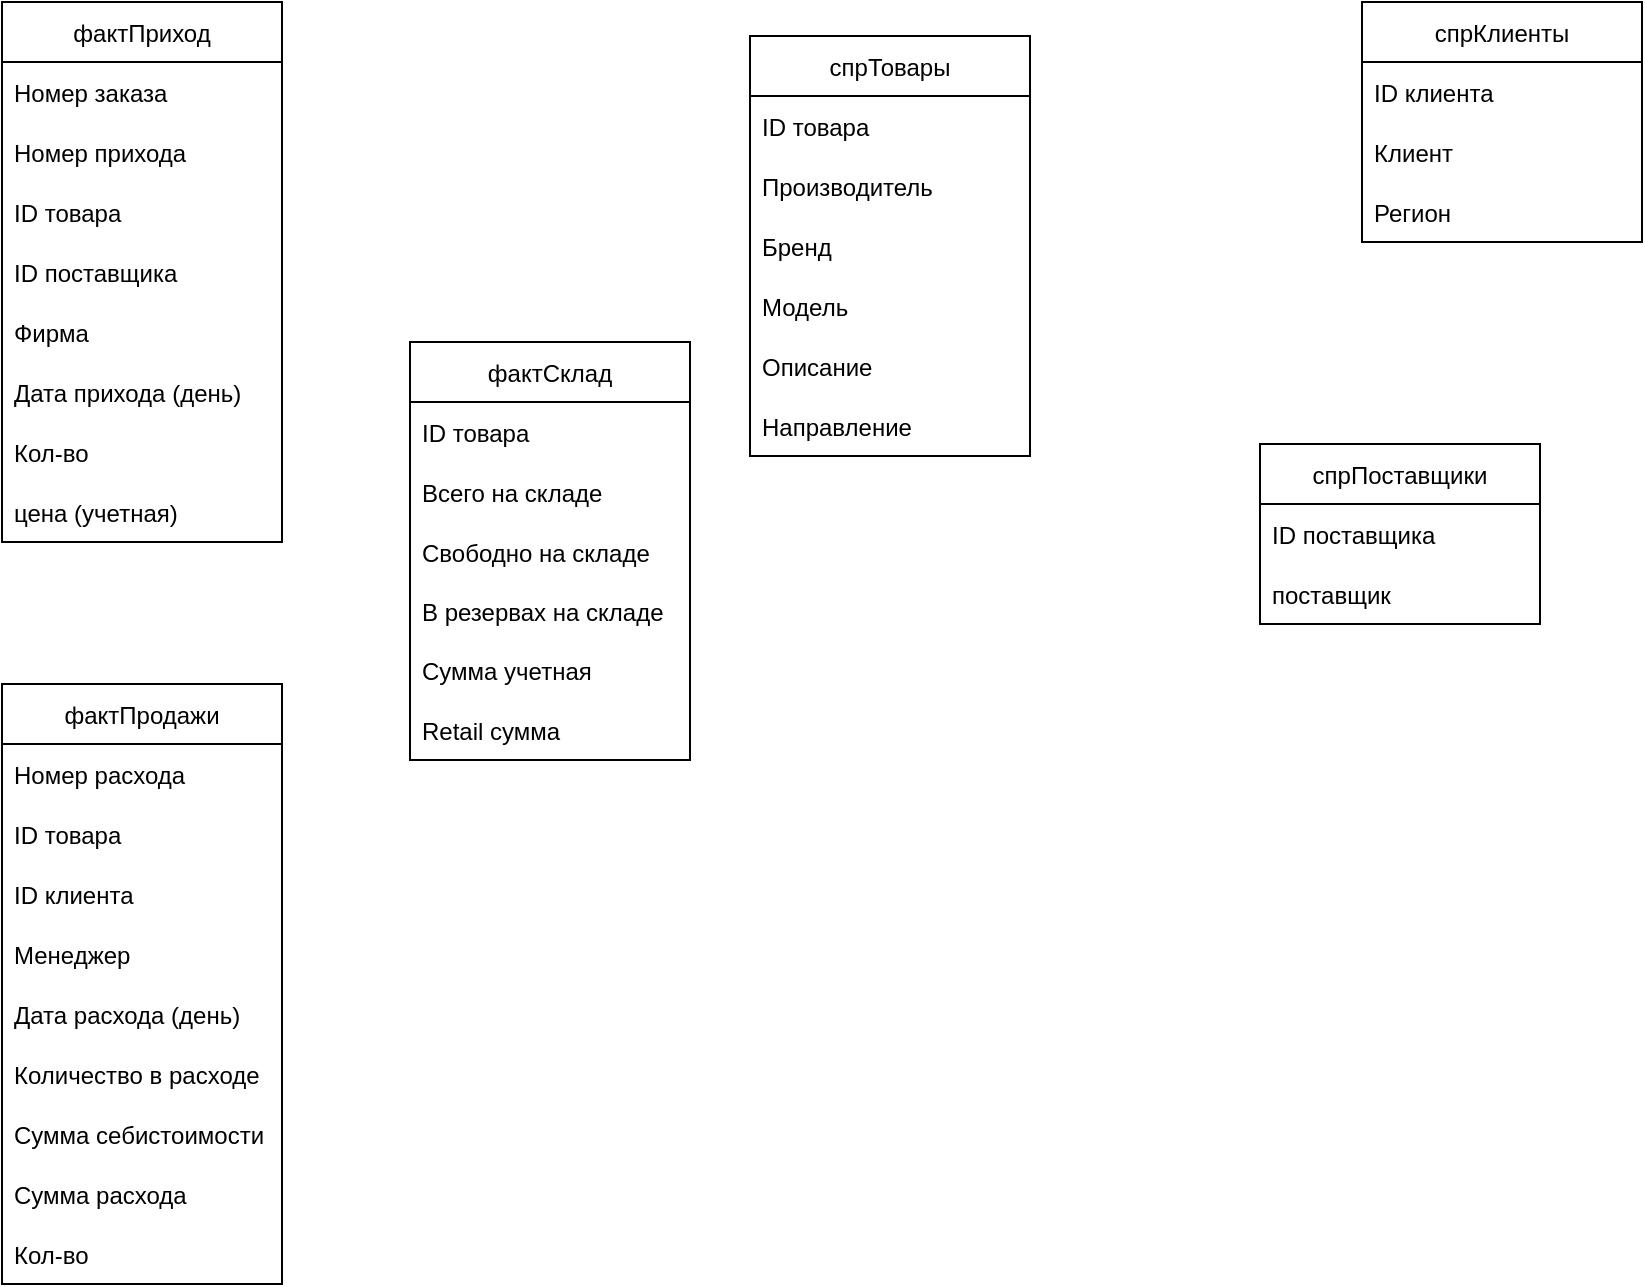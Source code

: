 <mxfile version="16.1.0" type="github">
  <diagram id="C5RBs43oDa-KdzZeNtuy" name="Page-1">
    <mxGraphModel dx="1422" dy="762" grid="1" gridSize="17" guides="1" tooltips="1" connect="1" arrows="1" fold="1" page="1" pageScale="1" pageWidth="1169" pageHeight="1654" background="#ffffff" math="0" shadow="0">
      <root>
        <mxCell id="WIyWlLk6GJQsqaUBKTNV-0" />
        <mxCell id="WIyWlLk6GJQsqaUBKTNV-1" parent="WIyWlLk6GJQsqaUBKTNV-0" />
        <mxCell id="MiYkf8OrINTVuq1yNtsC-0" value="фактПриход" style="swimlane;fontStyle=0;childLayout=stackLayout;horizontal=1;startSize=30;horizontalStack=0;resizeParent=1;resizeParentMax=0;resizeLast=0;collapsible=1;marginBottom=0;" vertex="1" parent="WIyWlLk6GJQsqaUBKTNV-1">
          <mxGeometry x="153" y="51" width="140" height="270" as="geometry" />
        </mxCell>
        <mxCell id="MiYkf8OrINTVuq1yNtsC-1" value="Номер заказа" style="text;strokeColor=none;fillColor=none;align=left;verticalAlign=middle;spacingLeft=4;spacingRight=4;overflow=hidden;points=[[0,0.5],[1,0.5]];portConstraint=eastwest;rotatable=0;" vertex="1" parent="MiYkf8OrINTVuq1yNtsC-0">
          <mxGeometry y="30" width="140" height="30" as="geometry" />
        </mxCell>
        <mxCell id="MiYkf8OrINTVuq1yNtsC-26" value="Номер прихода" style="text;strokeColor=none;fillColor=none;align=left;verticalAlign=middle;spacingLeft=4;spacingRight=4;overflow=hidden;points=[[0,0.5],[1,0.5]];portConstraint=eastwest;rotatable=0;" vertex="1" parent="MiYkf8OrINTVuq1yNtsC-0">
          <mxGeometry y="60" width="140" height="30" as="geometry" />
        </mxCell>
        <mxCell id="MiYkf8OrINTVuq1yNtsC-2" value="ID товара" style="text;strokeColor=none;fillColor=none;align=left;verticalAlign=middle;spacingLeft=4;spacingRight=4;overflow=hidden;points=[[0,0.5],[1,0.5]];portConstraint=eastwest;rotatable=0;" vertex="1" parent="MiYkf8OrINTVuq1yNtsC-0">
          <mxGeometry y="90" width="140" height="30" as="geometry" />
        </mxCell>
        <mxCell id="MiYkf8OrINTVuq1yNtsC-24" value="ID поставщика" style="text;strokeColor=none;fillColor=none;align=left;verticalAlign=middle;spacingLeft=4;spacingRight=4;overflow=hidden;points=[[0,0.5],[1,0.5]];portConstraint=eastwest;rotatable=0;" vertex="1" parent="MiYkf8OrINTVuq1yNtsC-0">
          <mxGeometry y="120" width="140" height="30" as="geometry" />
        </mxCell>
        <mxCell id="MiYkf8OrINTVuq1yNtsC-25" value="Фирма" style="text;strokeColor=none;fillColor=none;align=left;verticalAlign=middle;spacingLeft=4;spacingRight=4;overflow=hidden;points=[[0,0.5],[1,0.5]];portConstraint=eastwest;rotatable=0;" vertex="1" parent="MiYkf8OrINTVuq1yNtsC-0">
          <mxGeometry y="150" width="140" height="30" as="geometry" />
        </mxCell>
        <mxCell id="MiYkf8OrINTVuq1yNtsC-39" value="Дата прихода (день)" style="text;strokeColor=none;fillColor=none;align=left;verticalAlign=middle;spacingLeft=4;spacingRight=4;overflow=hidden;points=[[0,0.5],[1,0.5]];portConstraint=eastwest;rotatable=0;" vertex="1" parent="MiYkf8OrINTVuq1yNtsC-0">
          <mxGeometry y="180" width="140" height="30" as="geometry" />
        </mxCell>
        <mxCell id="MiYkf8OrINTVuq1yNtsC-3" value="Кол-во" style="text;strokeColor=none;fillColor=none;align=left;verticalAlign=middle;spacingLeft=4;spacingRight=4;overflow=hidden;points=[[0,0.5],[1,0.5]];portConstraint=eastwest;rotatable=0;" vertex="1" parent="MiYkf8OrINTVuq1yNtsC-0">
          <mxGeometry y="210" width="140" height="30" as="geometry" />
        </mxCell>
        <mxCell id="MiYkf8OrINTVuq1yNtsC-40" value="цена (учетная)" style="text;strokeColor=none;fillColor=none;align=left;verticalAlign=middle;spacingLeft=4;spacingRight=4;overflow=hidden;points=[[0,0.5],[1,0.5]];portConstraint=eastwest;rotatable=0;" vertex="1" parent="MiYkf8OrINTVuq1yNtsC-0">
          <mxGeometry y="240" width="140" height="30" as="geometry" />
        </mxCell>
        <mxCell id="MiYkf8OrINTVuq1yNtsC-4" value="фактСклад" style="swimlane;fontStyle=0;childLayout=stackLayout;horizontal=1;startSize=30;horizontalStack=0;resizeParent=1;resizeParentMax=0;resizeLast=0;collapsible=1;marginBottom=0;" vertex="1" parent="WIyWlLk6GJQsqaUBKTNV-1">
          <mxGeometry x="357" y="221" width="140" height="209" as="geometry" />
        </mxCell>
        <mxCell id="MiYkf8OrINTVuq1yNtsC-5" value="ID товара" style="text;strokeColor=none;fillColor=none;align=left;verticalAlign=middle;spacingLeft=4;spacingRight=4;overflow=hidden;points=[[0,0.5],[1,0.5]];portConstraint=eastwest;rotatable=0;" vertex="1" parent="MiYkf8OrINTVuq1yNtsC-4">
          <mxGeometry y="30" width="140" height="30" as="geometry" />
        </mxCell>
        <mxCell id="MiYkf8OrINTVuq1yNtsC-6" value="Всего на складе" style="text;strokeColor=none;fillColor=none;align=left;verticalAlign=middle;spacingLeft=4;spacingRight=4;overflow=hidden;points=[[0,0.5],[1,0.5]];portConstraint=eastwest;rotatable=0;" vertex="1" parent="MiYkf8OrINTVuq1yNtsC-4">
          <mxGeometry y="60" width="140" height="30" as="geometry" />
        </mxCell>
        <mxCell id="MiYkf8OrINTVuq1yNtsC-52" value="Свободно на складе" style="text;strokeColor=none;fillColor=none;align=left;verticalAlign=middle;spacingLeft=4;spacingRight=4;overflow=hidden;points=[[0,0.5],[1,0.5]];portConstraint=eastwest;rotatable=0;" vertex="1" parent="MiYkf8OrINTVuq1yNtsC-4">
          <mxGeometry y="90" width="140" height="30" as="geometry" />
        </mxCell>
        <mxCell id="MiYkf8OrINTVuq1yNtsC-51" value="В резервах на складе" style="text;strokeColor=none;fillColor=none;align=left;verticalAlign=middle;spacingLeft=4;spacingRight=4;overflow=hidden;points=[[0,0.5],[1,0.5]];portConstraint=eastwest;rotatable=0;" vertex="1" parent="MiYkf8OrINTVuq1yNtsC-4">
          <mxGeometry y="120" width="140" height="29" as="geometry" />
        </mxCell>
        <mxCell id="MiYkf8OrINTVuq1yNtsC-7" value="Сумма учетная" style="text;strokeColor=none;fillColor=none;align=left;verticalAlign=middle;spacingLeft=4;spacingRight=4;overflow=hidden;points=[[0,0.5],[1,0.5]];portConstraint=eastwest;rotatable=0;" vertex="1" parent="MiYkf8OrINTVuq1yNtsC-4">
          <mxGeometry y="149" width="140" height="30" as="geometry" />
        </mxCell>
        <mxCell id="MiYkf8OrINTVuq1yNtsC-50" value="Retail сумма" style="text;strokeColor=none;fillColor=none;align=left;verticalAlign=middle;spacingLeft=4;spacingRight=4;overflow=hidden;points=[[0,0.5],[1,0.5]];portConstraint=eastwest;rotatable=0;" vertex="1" parent="MiYkf8OrINTVuq1yNtsC-4">
          <mxGeometry y="179" width="140" height="30" as="geometry" />
        </mxCell>
        <mxCell id="MiYkf8OrINTVuq1yNtsC-8" value="фактПродажи" style="swimlane;fontStyle=0;childLayout=stackLayout;horizontal=1;startSize=30;horizontalStack=0;resizeParent=1;resizeParentMax=0;resizeLast=0;collapsible=1;marginBottom=0;" vertex="1" parent="WIyWlLk6GJQsqaUBKTNV-1">
          <mxGeometry x="153" y="392" width="140" height="300" as="geometry" />
        </mxCell>
        <mxCell id="MiYkf8OrINTVuq1yNtsC-9" value="Номер расхода" style="text;strokeColor=none;fillColor=none;align=left;verticalAlign=middle;spacingLeft=4;spacingRight=4;overflow=hidden;points=[[0,0.5],[1,0.5]];portConstraint=eastwest;rotatable=0;" vertex="1" parent="MiYkf8OrINTVuq1yNtsC-8">
          <mxGeometry y="30" width="140" height="30" as="geometry" />
        </mxCell>
        <mxCell id="MiYkf8OrINTVuq1yNtsC-43" value="ID товара" style="text;strokeColor=none;fillColor=none;align=left;verticalAlign=middle;spacingLeft=4;spacingRight=4;overflow=hidden;points=[[0,0.5],[1,0.5]];portConstraint=eastwest;rotatable=0;" vertex="1" parent="MiYkf8OrINTVuq1yNtsC-8">
          <mxGeometry y="60" width="140" height="30" as="geometry" />
        </mxCell>
        <mxCell id="MiYkf8OrINTVuq1yNtsC-10" value="ID клиента" style="text;strokeColor=none;fillColor=none;align=left;verticalAlign=middle;spacingLeft=4;spacingRight=4;overflow=hidden;points=[[0,0.5],[1,0.5]];portConstraint=eastwest;rotatable=0;" vertex="1" parent="MiYkf8OrINTVuq1yNtsC-8">
          <mxGeometry y="90" width="140" height="30" as="geometry" />
        </mxCell>
        <mxCell id="MiYkf8OrINTVuq1yNtsC-11" value="Менеджер" style="text;strokeColor=none;fillColor=none;align=left;verticalAlign=middle;spacingLeft=4;spacingRight=4;overflow=hidden;points=[[0,0.5],[1,0.5]];portConstraint=eastwest;rotatable=0;" vertex="1" parent="MiYkf8OrINTVuq1yNtsC-8">
          <mxGeometry y="120" width="140" height="30" as="geometry" />
        </mxCell>
        <mxCell id="MiYkf8OrINTVuq1yNtsC-41" value="Дата расхода (день)" style="text;strokeColor=none;fillColor=none;align=left;verticalAlign=middle;spacingLeft=4;spacingRight=4;overflow=hidden;points=[[0,0.5],[1,0.5]];portConstraint=eastwest;rotatable=0;" vertex="1" parent="MiYkf8OrINTVuq1yNtsC-8">
          <mxGeometry y="150" width="140" height="30" as="geometry" />
        </mxCell>
        <mxCell id="MiYkf8OrINTVuq1yNtsC-42" value="Количество в расходе" style="text;strokeColor=none;fillColor=none;align=left;verticalAlign=middle;spacingLeft=4;spacingRight=4;overflow=hidden;points=[[0,0.5],[1,0.5]];portConstraint=eastwest;rotatable=0;" vertex="1" parent="MiYkf8OrINTVuq1yNtsC-8">
          <mxGeometry y="180" width="140" height="30" as="geometry" />
        </mxCell>
        <mxCell id="MiYkf8OrINTVuq1yNtsC-44" value="Сумма себистоимости" style="text;strokeColor=none;fillColor=none;align=left;verticalAlign=middle;spacingLeft=4;spacingRight=4;overflow=hidden;points=[[0,0.5],[1,0.5]];portConstraint=eastwest;rotatable=0;" vertex="1" parent="MiYkf8OrINTVuq1yNtsC-8">
          <mxGeometry y="210" width="140" height="30" as="geometry" />
        </mxCell>
        <mxCell id="MiYkf8OrINTVuq1yNtsC-45" value="Сумма расхода" style="text;strokeColor=none;fillColor=none;align=left;verticalAlign=middle;spacingLeft=4;spacingRight=4;overflow=hidden;points=[[0,0.5],[1,0.5]];portConstraint=eastwest;rotatable=0;" vertex="1" parent="MiYkf8OrINTVuq1yNtsC-8">
          <mxGeometry y="240" width="140" height="30" as="geometry" />
        </mxCell>
        <mxCell id="MiYkf8OrINTVuq1yNtsC-46" value="Кол-во" style="text;strokeColor=none;fillColor=none;align=left;verticalAlign=middle;spacingLeft=4;spacingRight=4;overflow=hidden;points=[[0,0.5],[1,0.5]];portConstraint=eastwest;rotatable=0;" vertex="1" parent="MiYkf8OrINTVuq1yNtsC-8">
          <mxGeometry y="270" width="140" height="30" as="geometry" />
        </mxCell>
        <mxCell id="MiYkf8OrINTVuq1yNtsC-12" value="спрТовары" style="swimlane;fontStyle=0;childLayout=stackLayout;horizontal=1;startSize=30;horizontalStack=0;resizeParent=1;resizeParentMax=0;resizeLast=0;collapsible=1;marginBottom=0;" vertex="1" parent="WIyWlLk6GJQsqaUBKTNV-1">
          <mxGeometry x="527" y="68" width="140" height="210" as="geometry" />
        </mxCell>
        <mxCell id="MiYkf8OrINTVuq1yNtsC-13" value="ID товара" style="text;strokeColor=none;fillColor=none;align=left;verticalAlign=middle;spacingLeft=4;spacingRight=4;overflow=hidden;points=[[0,0.5],[1,0.5]];portConstraint=eastwest;rotatable=0;" vertex="1" parent="MiYkf8OrINTVuq1yNtsC-12">
          <mxGeometry y="30" width="140" height="30" as="geometry" />
        </mxCell>
        <mxCell id="MiYkf8OrINTVuq1yNtsC-14" value="Производитель" style="text;strokeColor=none;fillColor=none;align=left;verticalAlign=middle;spacingLeft=4;spacingRight=4;overflow=hidden;points=[[0,0.5],[1,0.5]];portConstraint=eastwest;rotatable=0;" vertex="1" parent="MiYkf8OrINTVuq1yNtsC-12">
          <mxGeometry y="60" width="140" height="30" as="geometry" />
        </mxCell>
        <mxCell id="MiYkf8OrINTVuq1yNtsC-53" value="Бренд" style="text;strokeColor=none;fillColor=none;align=left;verticalAlign=middle;spacingLeft=4;spacingRight=4;overflow=hidden;points=[[0,0.5],[1,0.5]];portConstraint=eastwest;rotatable=0;" vertex="1" parent="MiYkf8OrINTVuq1yNtsC-12">
          <mxGeometry y="90" width="140" height="30" as="geometry" />
        </mxCell>
        <mxCell id="MiYkf8OrINTVuq1yNtsC-54" value="Модель" style="text;strokeColor=none;fillColor=none;align=left;verticalAlign=middle;spacingLeft=4;spacingRight=4;overflow=hidden;points=[[0,0.5],[1,0.5]];portConstraint=eastwest;rotatable=0;" vertex="1" parent="MiYkf8OrINTVuq1yNtsC-12">
          <mxGeometry y="120" width="140" height="30" as="geometry" />
        </mxCell>
        <mxCell id="MiYkf8OrINTVuq1yNtsC-15" value="Описание" style="text;strokeColor=none;fillColor=none;align=left;verticalAlign=middle;spacingLeft=4;spacingRight=4;overflow=hidden;points=[[0,0.5],[1,0.5]];portConstraint=eastwest;rotatable=0;" vertex="1" parent="MiYkf8OrINTVuq1yNtsC-12">
          <mxGeometry y="150" width="140" height="30" as="geometry" />
        </mxCell>
        <mxCell id="MiYkf8OrINTVuq1yNtsC-55" value="Направление" style="text;strokeColor=none;fillColor=none;align=left;verticalAlign=middle;spacingLeft=4;spacingRight=4;overflow=hidden;points=[[0,0.5],[1,0.5]];portConstraint=eastwest;rotatable=0;" vertex="1" parent="MiYkf8OrINTVuq1yNtsC-12">
          <mxGeometry y="180" width="140" height="30" as="geometry" />
        </mxCell>
        <mxCell id="MiYkf8OrINTVuq1yNtsC-16" value="спрПоставщики" style="swimlane;fontStyle=0;childLayout=stackLayout;horizontal=1;startSize=30;horizontalStack=0;resizeParent=1;resizeParentMax=0;resizeLast=0;collapsible=1;marginBottom=0;" vertex="1" parent="WIyWlLk6GJQsqaUBKTNV-1">
          <mxGeometry x="782" y="272" width="140" height="90" as="geometry" />
        </mxCell>
        <mxCell id="MiYkf8OrINTVuq1yNtsC-17" value="ID поставщика" style="text;strokeColor=none;fillColor=none;align=left;verticalAlign=middle;spacingLeft=4;spacingRight=4;overflow=hidden;points=[[0,0.5],[1,0.5]];portConstraint=eastwest;rotatable=0;" vertex="1" parent="MiYkf8OrINTVuq1yNtsC-16">
          <mxGeometry y="30" width="140" height="30" as="geometry" />
        </mxCell>
        <mxCell id="MiYkf8OrINTVuq1yNtsC-56" value="поставщик" style="text;strokeColor=none;fillColor=none;align=left;verticalAlign=middle;spacingLeft=4;spacingRight=4;overflow=hidden;points=[[0,0.5],[1,0.5]];portConstraint=eastwest;rotatable=0;" vertex="1" parent="MiYkf8OrINTVuq1yNtsC-16">
          <mxGeometry y="60" width="140" height="30" as="geometry" />
        </mxCell>
        <mxCell id="MiYkf8OrINTVuq1yNtsC-20" value="спрКлиенты" style="swimlane;fontStyle=0;childLayout=stackLayout;horizontal=1;startSize=30;horizontalStack=0;resizeParent=1;resizeParentMax=0;resizeLast=0;collapsible=1;marginBottom=0;" vertex="1" parent="WIyWlLk6GJQsqaUBKTNV-1">
          <mxGeometry x="833" y="51" width="140" height="120" as="geometry" />
        </mxCell>
        <mxCell id="MiYkf8OrINTVuq1yNtsC-21" value="ID клиента" style="text;strokeColor=none;fillColor=none;align=left;verticalAlign=middle;spacingLeft=4;spacingRight=4;overflow=hidden;points=[[0,0.5],[1,0.5]];portConstraint=eastwest;rotatable=0;" vertex="1" parent="MiYkf8OrINTVuq1yNtsC-20">
          <mxGeometry y="30" width="140" height="30" as="geometry" />
        </mxCell>
        <mxCell id="MiYkf8OrINTVuq1yNtsC-22" value="Клиент" style="text;strokeColor=none;fillColor=none;align=left;verticalAlign=middle;spacingLeft=4;spacingRight=4;overflow=hidden;points=[[0,0.5],[1,0.5]];portConstraint=eastwest;rotatable=0;" vertex="1" parent="MiYkf8OrINTVuq1yNtsC-20">
          <mxGeometry y="60" width="140" height="30" as="geometry" />
        </mxCell>
        <mxCell id="MiYkf8OrINTVuq1yNtsC-23" value="Регион" style="text;strokeColor=none;fillColor=none;align=left;verticalAlign=middle;spacingLeft=4;spacingRight=4;overflow=hidden;points=[[0,0.5],[1,0.5]];portConstraint=eastwest;rotatable=0;" vertex="1" parent="MiYkf8OrINTVuq1yNtsC-20">
          <mxGeometry y="90" width="140" height="30" as="geometry" />
        </mxCell>
      </root>
    </mxGraphModel>
  </diagram>
</mxfile>
